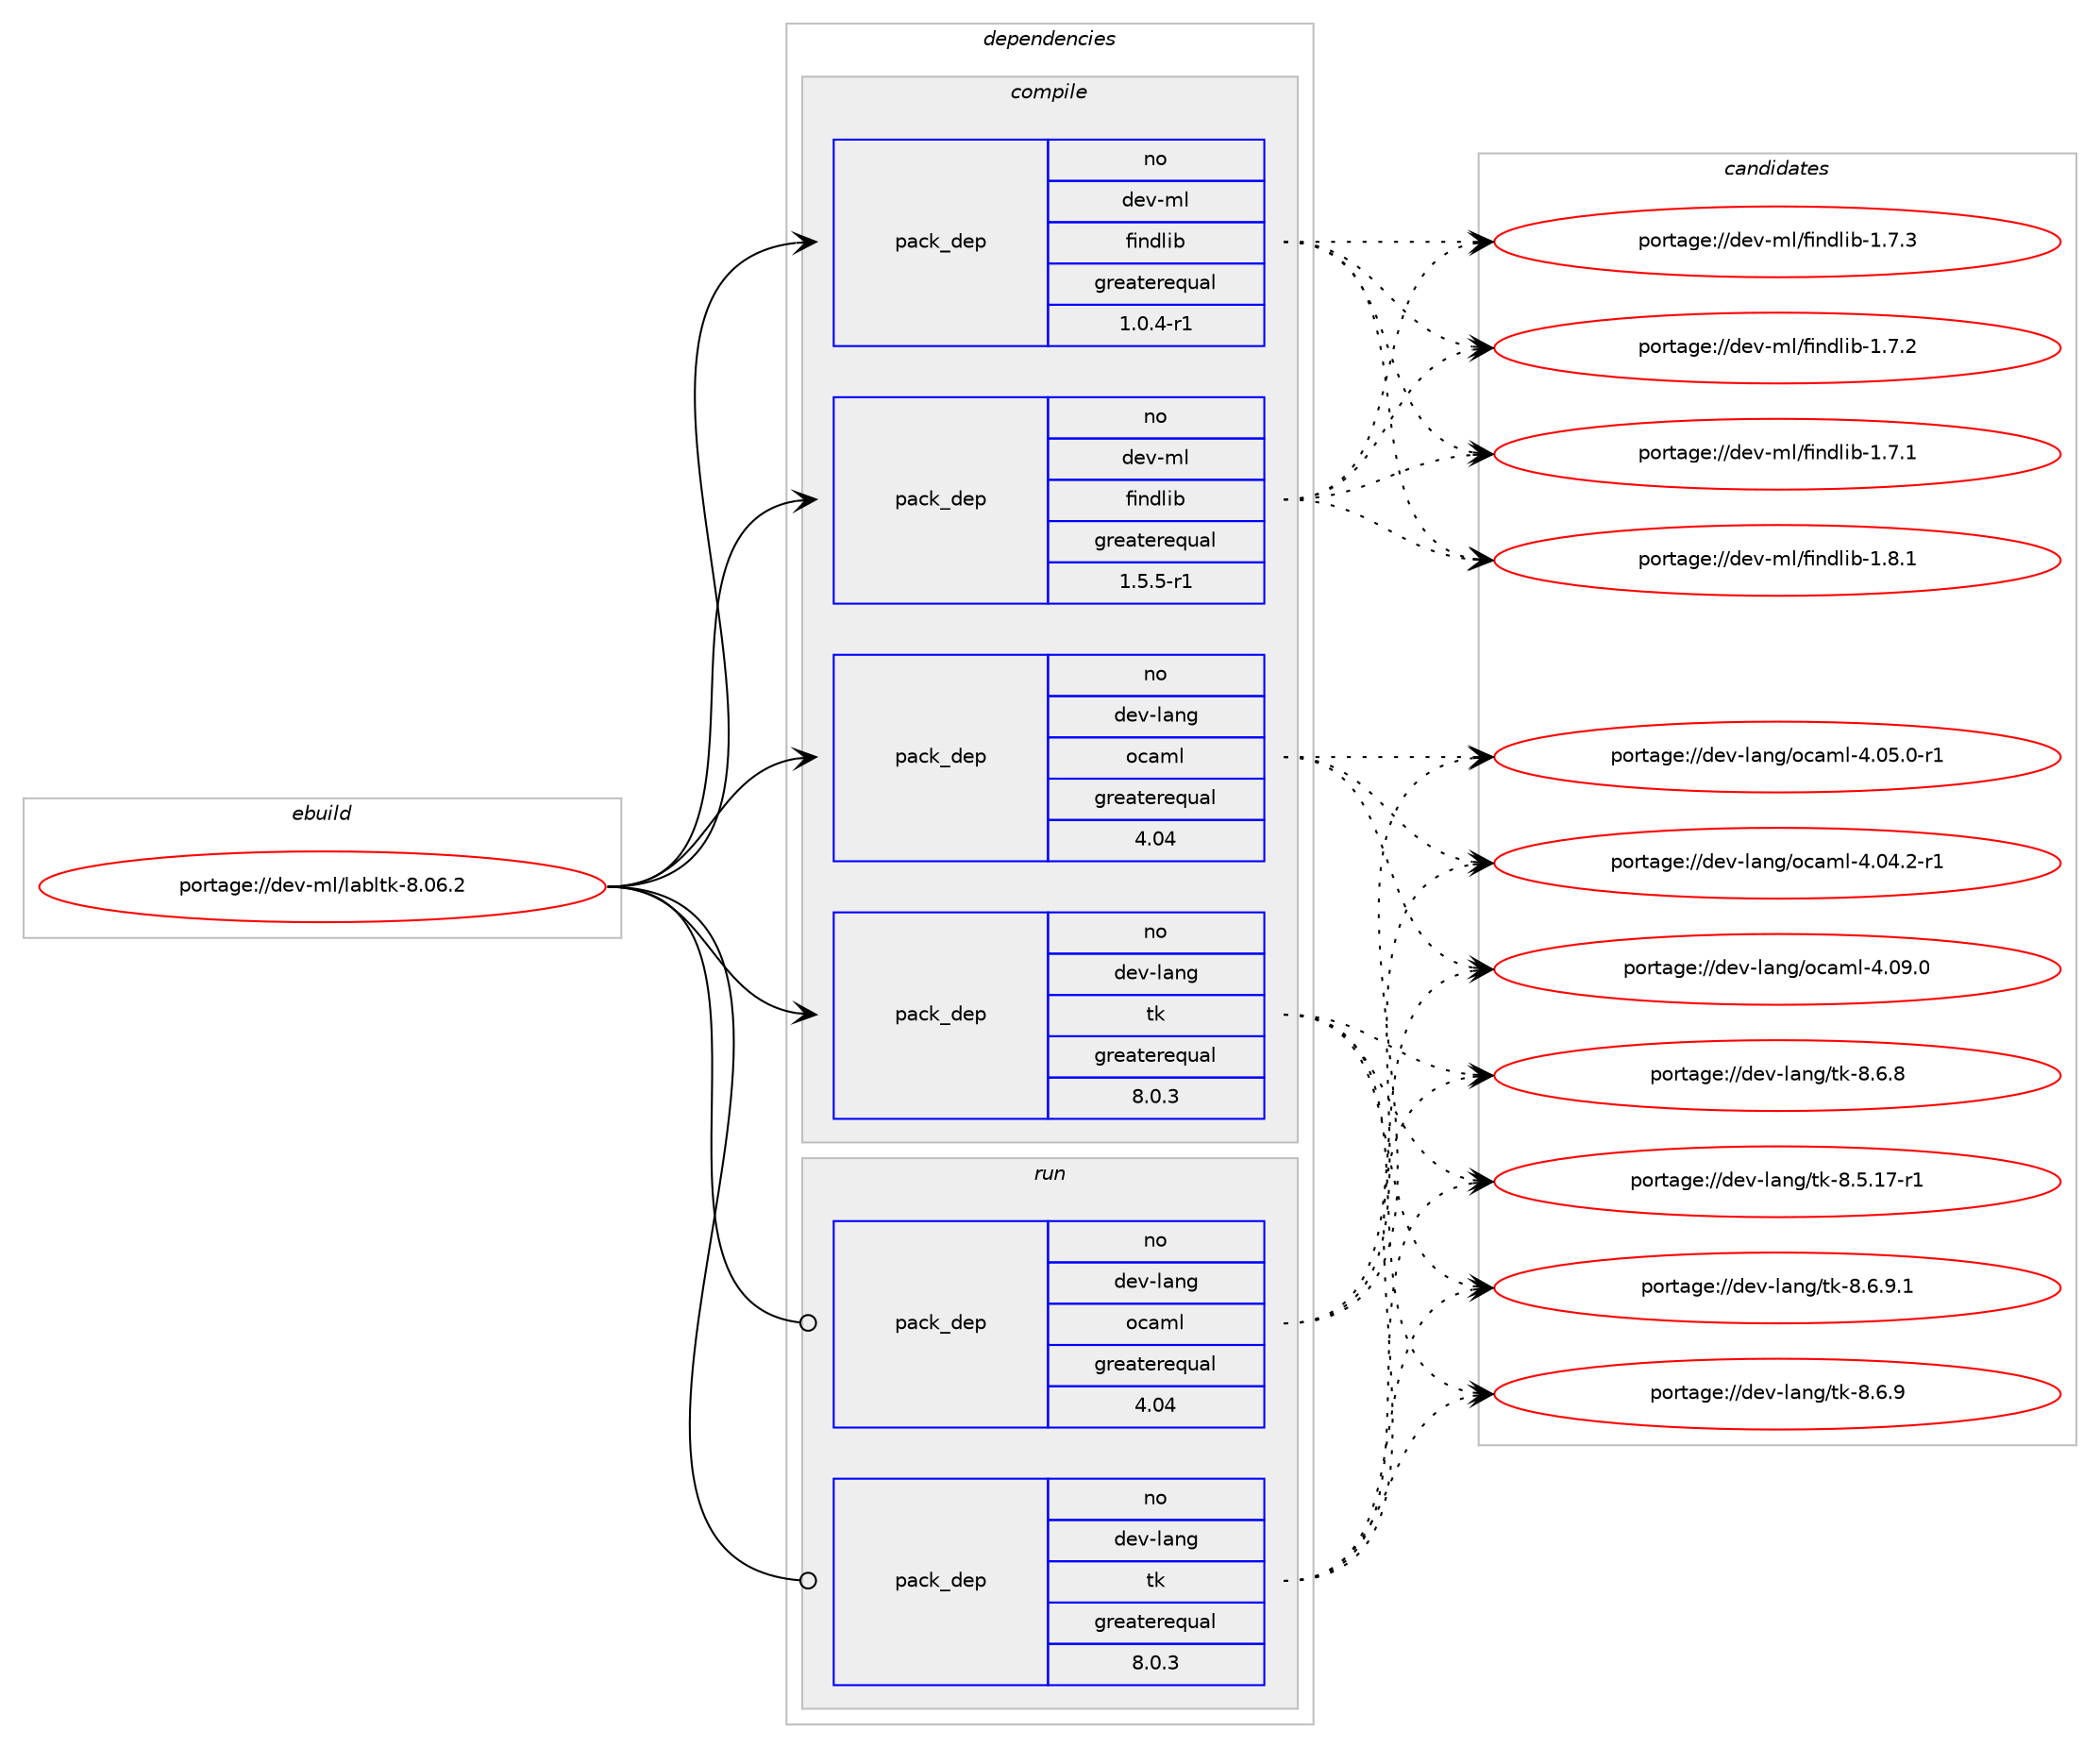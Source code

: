 digraph prolog {

# *************
# Graph options
# *************

newrank=true;
concentrate=true;
compound=true;
graph [rankdir=LR,fontname=Helvetica,fontsize=10,ranksep=1.5];#, ranksep=2.5, nodesep=0.2];
edge  [arrowhead=vee];
node  [fontname=Helvetica,fontsize=10];

# **********
# The ebuild
# **********

subgraph cluster_leftcol {
color=gray;
label=<<i>ebuild</i>>;
id [label="portage://dev-ml/labltk-8.06.2", color=red, width=4, href="../dev-ml/labltk-8.06.2.svg"];
}

# ****************
# The dependencies
# ****************

subgraph cluster_midcol {
color=gray;
label=<<i>dependencies</i>>;
subgraph cluster_compile {
fillcolor="#eeeeee";
style=filled;
label=<<i>compile</i>>;
subgraph pack375359 {
dependency503428 [label=<<TABLE BORDER="0" CELLBORDER="1" CELLSPACING="0" CELLPADDING="4" WIDTH="220"><TR><TD ROWSPAN="6" CELLPADDING="30">pack_dep</TD></TR><TR><TD WIDTH="110">no</TD></TR><TR><TD>dev-lang</TD></TR><TR><TD>ocaml</TD></TR><TR><TD>greaterequal</TD></TR><TR><TD>4.04</TD></TR></TABLE>>, shape=none, color=blue];
}
id:e -> dependency503428:w [weight=20,style="solid",arrowhead="vee"];
subgraph pack375360 {
dependency503429 [label=<<TABLE BORDER="0" CELLBORDER="1" CELLSPACING="0" CELLPADDING="4" WIDTH="220"><TR><TD ROWSPAN="6" CELLPADDING="30">pack_dep</TD></TR><TR><TD WIDTH="110">no</TD></TR><TR><TD>dev-lang</TD></TR><TR><TD>tk</TD></TR><TR><TD>greaterequal</TD></TR><TR><TD>8.0.3</TD></TR></TABLE>>, shape=none, color=blue];
}
id:e -> dependency503429:w [weight=20,style="solid",arrowhead="vee"];
subgraph pack375361 {
dependency503430 [label=<<TABLE BORDER="0" CELLBORDER="1" CELLSPACING="0" CELLPADDING="4" WIDTH="220"><TR><TD ROWSPAN="6" CELLPADDING="30">pack_dep</TD></TR><TR><TD WIDTH="110">no</TD></TR><TR><TD>dev-ml</TD></TR><TR><TD>findlib</TD></TR><TR><TD>greaterequal</TD></TR><TR><TD>1.0.4-r1</TD></TR></TABLE>>, shape=none, color=blue];
}
id:e -> dependency503430:w [weight=20,style="solid",arrowhead="vee"];
subgraph pack375362 {
dependency503431 [label=<<TABLE BORDER="0" CELLBORDER="1" CELLSPACING="0" CELLPADDING="4" WIDTH="220"><TR><TD ROWSPAN="6" CELLPADDING="30">pack_dep</TD></TR><TR><TD WIDTH="110">no</TD></TR><TR><TD>dev-ml</TD></TR><TR><TD>findlib</TD></TR><TR><TD>greaterequal</TD></TR><TR><TD>1.5.5-r1</TD></TR></TABLE>>, shape=none, color=blue];
}
id:e -> dependency503431:w [weight=20,style="solid",arrowhead="vee"];
}
subgraph cluster_compileandrun {
fillcolor="#eeeeee";
style=filled;
label=<<i>compile and run</i>>;
}
subgraph cluster_run {
fillcolor="#eeeeee";
style=filled;
label=<<i>run</i>>;
subgraph pack375363 {
dependency503432 [label=<<TABLE BORDER="0" CELLBORDER="1" CELLSPACING="0" CELLPADDING="4" WIDTH="220"><TR><TD ROWSPAN="6" CELLPADDING="30">pack_dep</TD></TR><TR><TD WIDTH="110">no</TD></TR><TR><TD>dev-lang</TD></TR><TR><TD>ocaml</TD></TR><TR><TD>greaterequal</TD></TR><TR><TD>4.04</TD></TR></TABLE>>, shape=none, color=blue];
}
id:e -> dependency503432:w [weight=20,style="solid",arrowhead="odot"];
subgraph pack375364 {
dependency503433 [label=<<TABLE BORDER="0" CELLBORDER="1" CELLSPACING="0" CELLPADDING="4" WIDTH="220"><TR><TD ROWSPAN="6" CELLPADDING="30">pack_dep</TD></TR><TR><TD WIDTH="110">no</TD></TR><TR><TD>dev-lang</TD></TR><TR><TD>tk</TD></TR><TR><TD>greaterequal</TD></TR><TR><TD>8.0.3</TD></TR></TABLE>>, shape=none, color=blue];
}
id:e -> dependency503433:w [weight=20,style="solid",arrowhead="odot"];
}
}

# **************
# The candidates
# **************

subgraph cluster_choices {
rank=same;
color=gray;
label=<<i>candidates</i>>;

subgraph choice375359 {
color=black;
nodesep=1;
choice100101118451089711010347111999710910845524648574648 [label="portage://dev-lang/ocaml-4.09.0", color=red, width=4,href="../dev-lang/ocaml-4.09.0.svg"];
choice1001011184510897110103471119997109108455246485346484511449 [label="portage://dev-lang/ocaml-4.05.0-r1", color=red, width=4,href="../dev-lang/ocaml-4.05.0-r1.svg"];
choice1001011184510897110103471119997109108455246485246504511449 [label="portage://dev-lang/ocaml-4.04.2-r1", color=red, width=4,href="../dev-lang/ocaml-4.04.2-r1.svg"];
dependency503428:e -> choice100101118451089711010347111999710910845524648574648:w [style=dotted,weight="100"];
dependency503428:e -> choice1001011184510897110103471119997109108455246485346484511449:w [style=dotted,weight="100"];
dependency503428:e -> choice1001011184510897110103471119997109108455246485246504511449:w [style=dotted,weight="100"];
}
subgraph choice375360 {
color=black;
nodesep=1;
choice1001011184510897110103471161074556465446574649 [label="portage://dev-lang/tk-8.6.9.1", color=red, width=4,href="../dev-lang/tk-8.6.9.1.svg"];
choice100101118451089711010347116107455646544657 [label="portage://dev-lang/tk-8.6.9", color=red, width=4,href="../dev-lang/tk-8.6.9.svg"];
choice100101118451089711010347116107455646544656 [label="portage://dev-lang/tk-8.6.8", color=red, width=4,href="../dev-lang/tk-8.6.8.svg"];
choice100101118451089711010347116107455646534649554511449 [label="portage://dev-lang/tk-8.5.17-r1", color=red, width=4,href="../dev-lang/tk-8.5.17-r1.svg"];
dependency503429:e -> choice1001011184510897110103471161074556465446574649:w [style=dotted,weight="100"];
dependency503429:e -> choice100101118451089711010347116107455646544657:w [style=dotted,weight="100"];
dependency503429:e -> choice100101118451089711010347116107455646544656:w [style=dotted,weight="100"];
dependency503429:e -> choice100101118451089711010347116107455646534649554511449:w [style=dotted,weight="100"];
}
subgraph choice375361 {
color=black;
nodesep=1;
choice100101118451091084710210511010010810598454946564649 [label="portage://dev-ml/findlib-1.8.1", color=red, width=4,href="../dev-ml/findlib-1.8.1.svg"];
choice100101118451091084710210511010010810598454946554651 [label="portage://dev-ml/findlib-1.7.3", color=red, width=4,href="../dev-ml/findlib-1.7.3.svg"];
choice100101118451091084710210511010010810598454946554650 [label="portage://dev-ml/findlib-1.7.2", color=red, width=4,href="../dev-ml/findlib-1.7.2.svg"];
choice100101118451091084710210511010010810598454946554649 [label="portage://dev-ml/findlib-1.7.1", color=red, width=4,href="../dev-ml/findlib-1.7.1.svg"];
dependency503430:e -> choice100101118451091084710210511010010810598454946564649:w [style=dotted,weight="100"];
dependency503430:e -> choice100101118451091084710210511010010810598454946554651:w [style=dotted,weight="100"];
dependency503430:e -> choice100101118451091084710210511010010810598454946554650:w [style=dotted,weight="100"];
dependency503430:e -> choice100101118451091084710210511010010810598454946554649:w [style=dotted,weight="100"];
}
subgraph choice375362 {
color=black;
nodesep=1;
choice100101118451091084710210511010010810598454946564649 [label="portage://dev-ml/findlib-1.8.1", color=red, width=4,href="../dev-ml/findlib-1.8.1.svg"];
choice100101118451091084710210511010010810598454946554651 [label="portage://dev-ml/findlib-1.7.3", color=red, width=4,href="../dev-ml/findlib-1.7.3.svg"];
choice100101118451091084710210511010010810598454946554650 [label="portage://dev-ml/findlib-1.7.2", color=red, width=4,href="../dev-ml/findlib-1.7.2.svg"];
choice100101118451091084710210511010010810598454946554649 [label="portage://dev-ml/findlib-1.7.1", color=red, width=4,href="../dev-ml/findlib-1.7.1.svg"];
dependency503431:e -> choice100101118451091084710210511010010810598454946564649:w [style=dotted,weight="100"];
dependency503431:e -> choice100101118451091084710210511010010810598454946554651:w [style=dotted,weight="100"];
dependency503431:e -> choice100101118451091084710210511010010810598454946554650:w [style=dotted,weight="100"];
dependency503431:e -> choice100101118451091084710210511010010810598454946554649:w [style=dotted,weight="100"];
}
subgraph choice375363 {
color=black;
nodesep=1;
choice100101118451089711010347111999710910845524648574648 [label="portage://dev-lang/ocaml-4.09.0", color=red, width=4,href="../dev-lang/ocaml-4.09.0.svg"];
choice1001011184510897110103471119997109108455246485346484511449 [label="portage://dev-lang/ocaml-4.05.0-r1", color=red, width=4,href="../dev-lang/ocaml-4.05.0-r1.svg"];
choice1001011184510897110103471119997109108455246485246504511449 [label="portage://dev-lang/ocaml-4.04.2-r1", color=red, width=4,href="../dev-lang/ocaml-4.04.2-r1.svg"];
dependency503432:e -> choice100101118451089711010347111999710910845524648574648:w [style=dotted,weight="100"];
dependency503432:e -> choice1001011184510897110103471119997109108455246485346484511449:w [style=dotted,weight="100"];
dependency503432:e -> choice1001011184510897110103471119997109108455246485246504511449:w [style=dotted,weight="100"];
}
subgraph choice375364 {
color=black;
nodesep=1;
choice1001011184510897110103471161074556465446574649 [label="portage://dev-lang/tk-8.6.9.1", color=red, width=4,href="../dev-lang/tk-8.6.9.1.svg"];
choice100101118451089711010347116107455646544657 [label="portage://dev-lang/tk-8.6.9", color=red, width=4,href="../dev-lang/tk-8.6.9.svg"];
choice100101118451089711010347116107455646544656 [label="portage://dev-lang/tk-8.6.8", color=red, width=4,href="../dev-lang/tk-8.6.8.svg"];
choice100101118451089711010347116107455646534649554511449 [label="portage://dev-lang/tk-8.5.17-r1", color=red, width=4,href="../dev-lang/tk-8.5.17-r1.svg"];
dependency503433:e -> choice1001011184510897110103471161074556465446574649:w [style=dotted,weight="100"];
dependency503433:e -> choice100101118451089711010347116107455646544657:w [style=dotted,weight="100"];
dependency503433:e -> choice100101118451089711010347116107455646544656:w [style=dotted,weight="100"];
dependency503433:e -> choice100101118451089711010347116107455646534649554511449:w [style=dotted,weight="100"];
}
}

}

